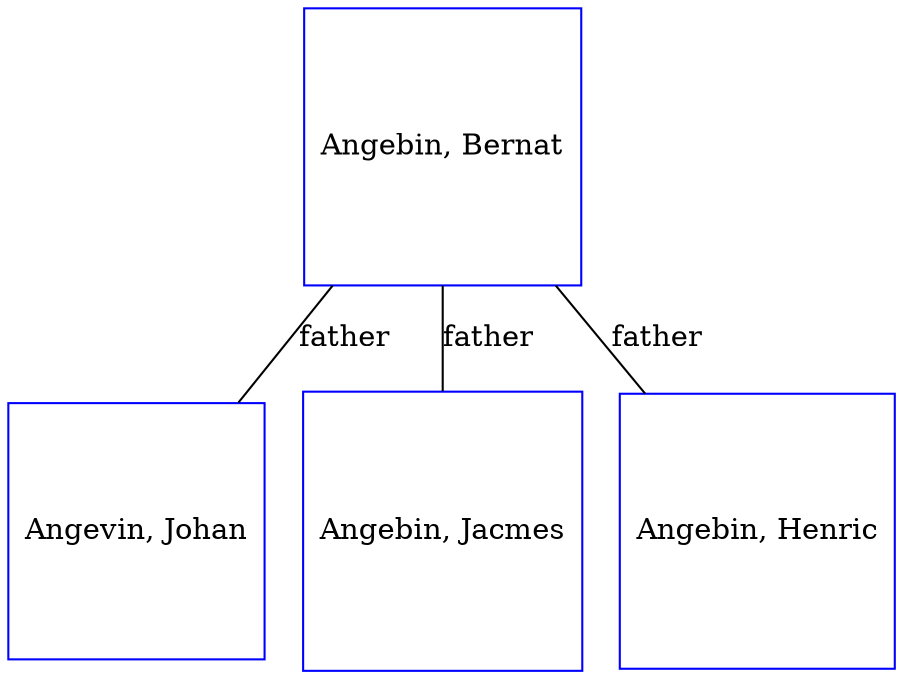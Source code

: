 digraph D {
    edge [dir=none];    node [shape=box];    "021641"   [label="Angevin, Johan", shape=box, regular=1, color="blue"] ;
"021639"   [label="Angebin, Jacmes", shape=box, regular=1, color="blue"] ;
"021640"   [label="Angebin, Henric", shape=box, regular=1, color="blue"] ;
"021183"   [label="Angebin, Bernat", shape=box, regular=1, color="blue"] ;
021183->021641 [label="father",arrowsize=0.0]; 
021183->021639 [label="father",arrowsize=0.0]; 
021183->021640 [label="father",arrowsize=0.0]; 
}